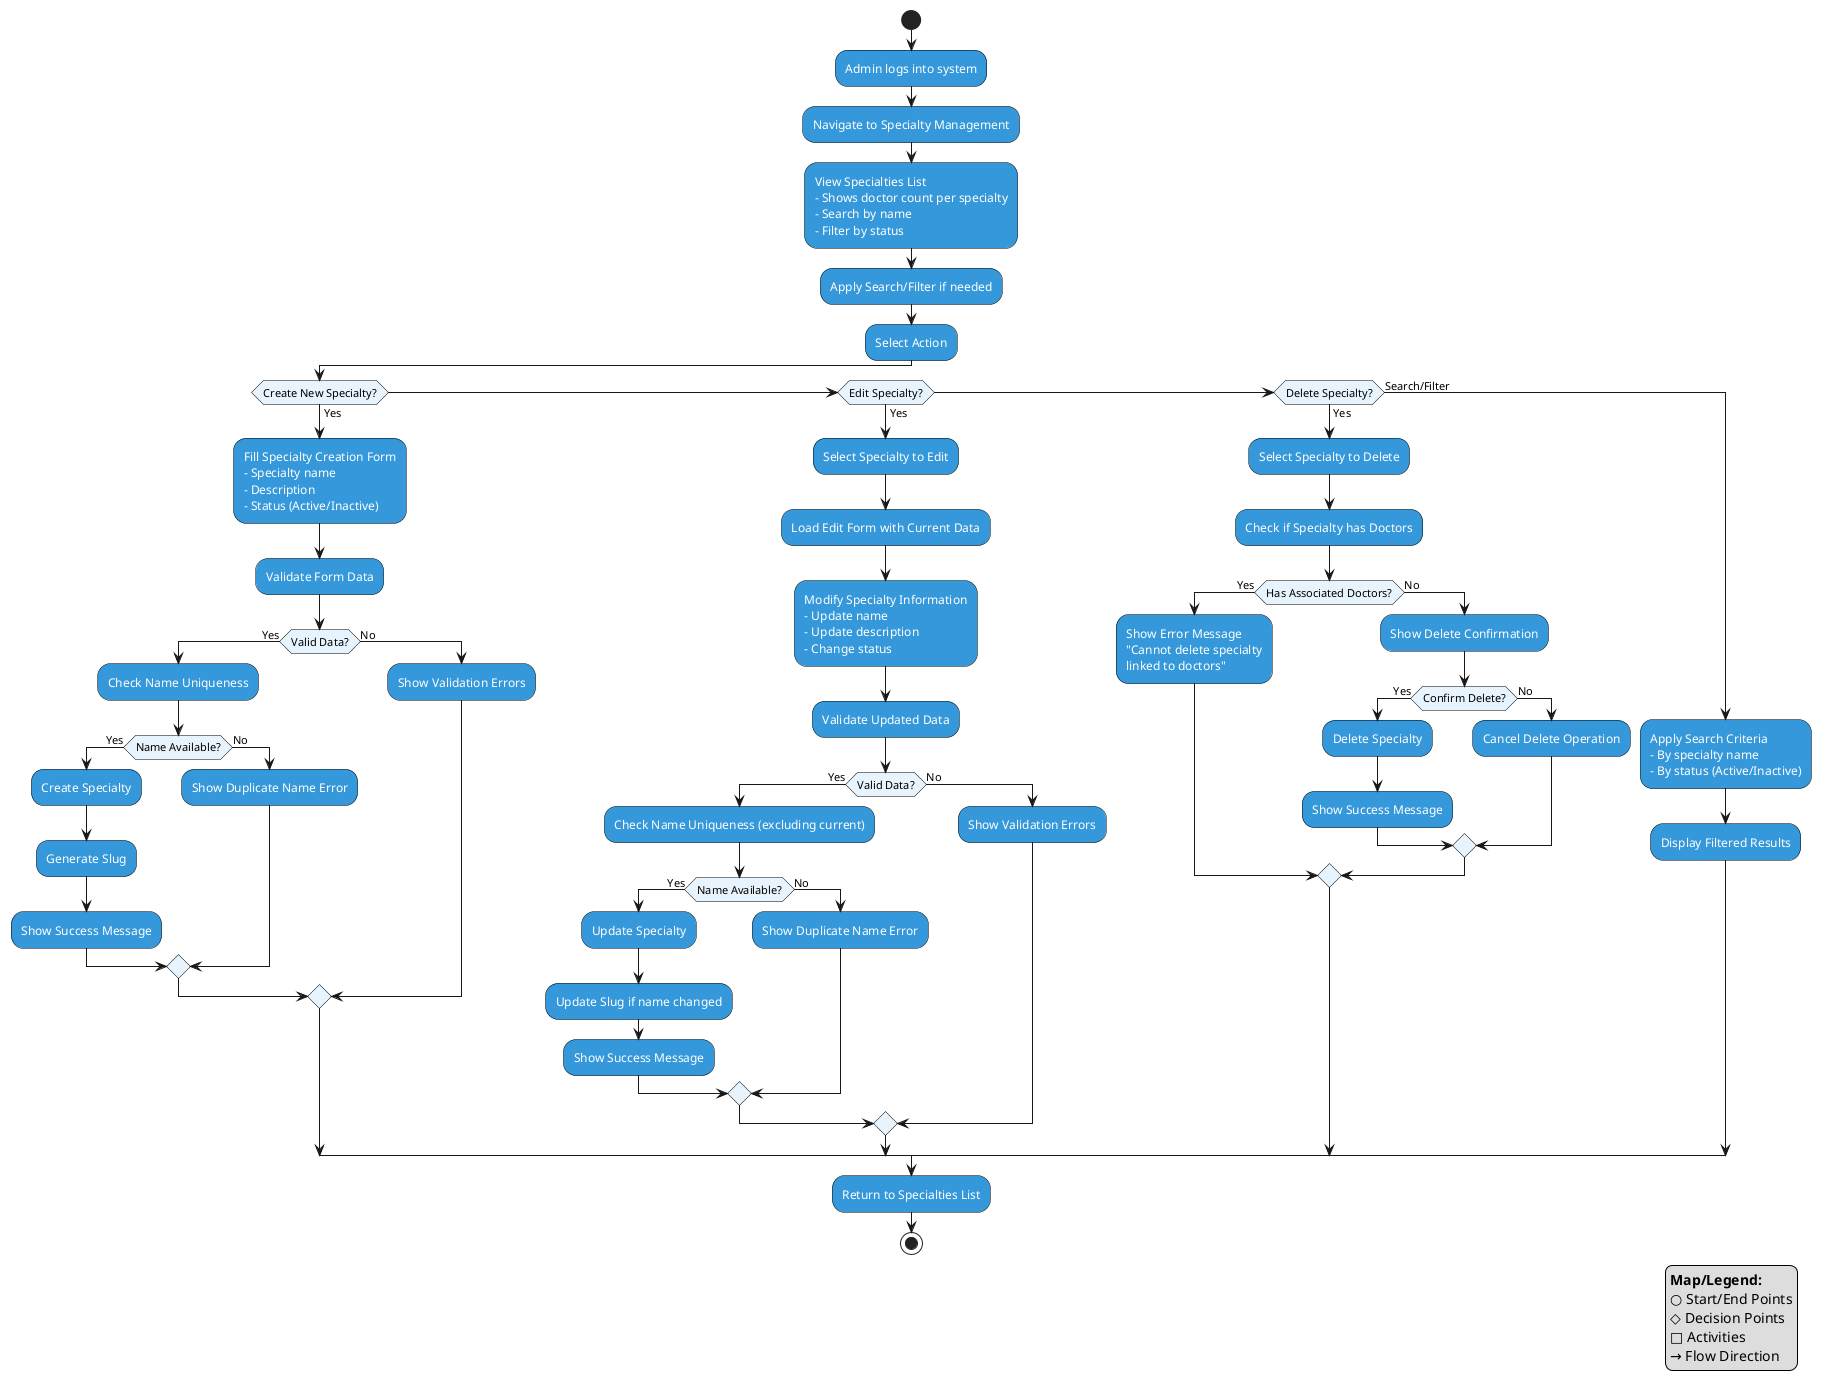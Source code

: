 @startuml Admin_Manage_Specialties_Activity

skinparam Activity {
    BackgroundColor #3498db
    BorderColor #000000
    FontColor #ffffff
    FontSize 12
    FontName Arial
}

skinparam ActivityDiamond {
    BackgroundColor #e8f4fd
    BorderColor #000000
    FontColor #000000
    FontSize 11
    FontName Arial
}

skinparam Note {
    BackgroundColor #f8f9fa
    BorderColor #000000
    FontColor #000000
    FontSize 10
}

|Admin|
start

:Admin logs into system;

:Navigate to Specialty Management;

:View Specialties List
- Shows doctor count per specialty
- Search by name
- Filter by status;

:Apply Search/Filter if needed;

:Select Action;

if (Create New Specialty?) then (Yes)
    :Fill Specialty Creation Form
    - Specialty name
    - Description
    - Status (Active/Inactive);
    
    :Validate Form Data;
    
    if (Valid Data?) then (Yes)
        :Check Name Uniqueness;
        
        if (Name Available?) then (Yes)
            :Create Specialty;
            :Generate Slug;
            :Show Success Message;
        else (No)
            :Show Duplicate Name Error;
        endif
    else (No)
        :Show Validation Errors;
    endif
    
elseif (Edit Specialty?) then (Yes)
    :Select Specialty to Edit;
    
    :Load Edit Form with Current Data;
    
    :Modify Specialty Information
    - Update name
    - Update description
    - Change status;
    
    :Validate Updated Data;
    
    if (Valid Data?) then (Yes)
        :Check Name Uniqueness (excluding current);
        
        if (Name Available?) then (Yes)
            :Update Specialty;
            :Update Slug if name changed;
            :Show Success Message;
        else (No)
            :Show Duplicate Name Error;
        endif
    else (No)
        :Show Validation Errors;
    endif
    
elseif (Delete Specialty?) then (Yes)
    :Select Specialty to Delete;
    
    :Check if Specialty has Doctors;
    
    if (Has Associated Doctors?) then (Yes)
        :Show Error Message
        "Cannot delete specialty
        linked to doctors";
    else (No)
        :Show Delete Confirmation;
        
        if (Confirm Delete?) then (Yes)
            :Delete Specialty;
            :Show Success Message;
        else (No)
            :Cancel Delete Operation;
        endif
    endif
    
else (Search/Filter)
    :Apply Search Criteria
    - By specialty name
    - By status (Active/Inactive);
    
    :Display Filtered Results;
endif

:Return to Specialties List;

stop

' Map/Legend positioned at bottom right
legend right
**Map/Legend:**
○ Start/End Points
◇ Decision Points  
□ Activities
→ Flow Direction
endlegend

@enduml 